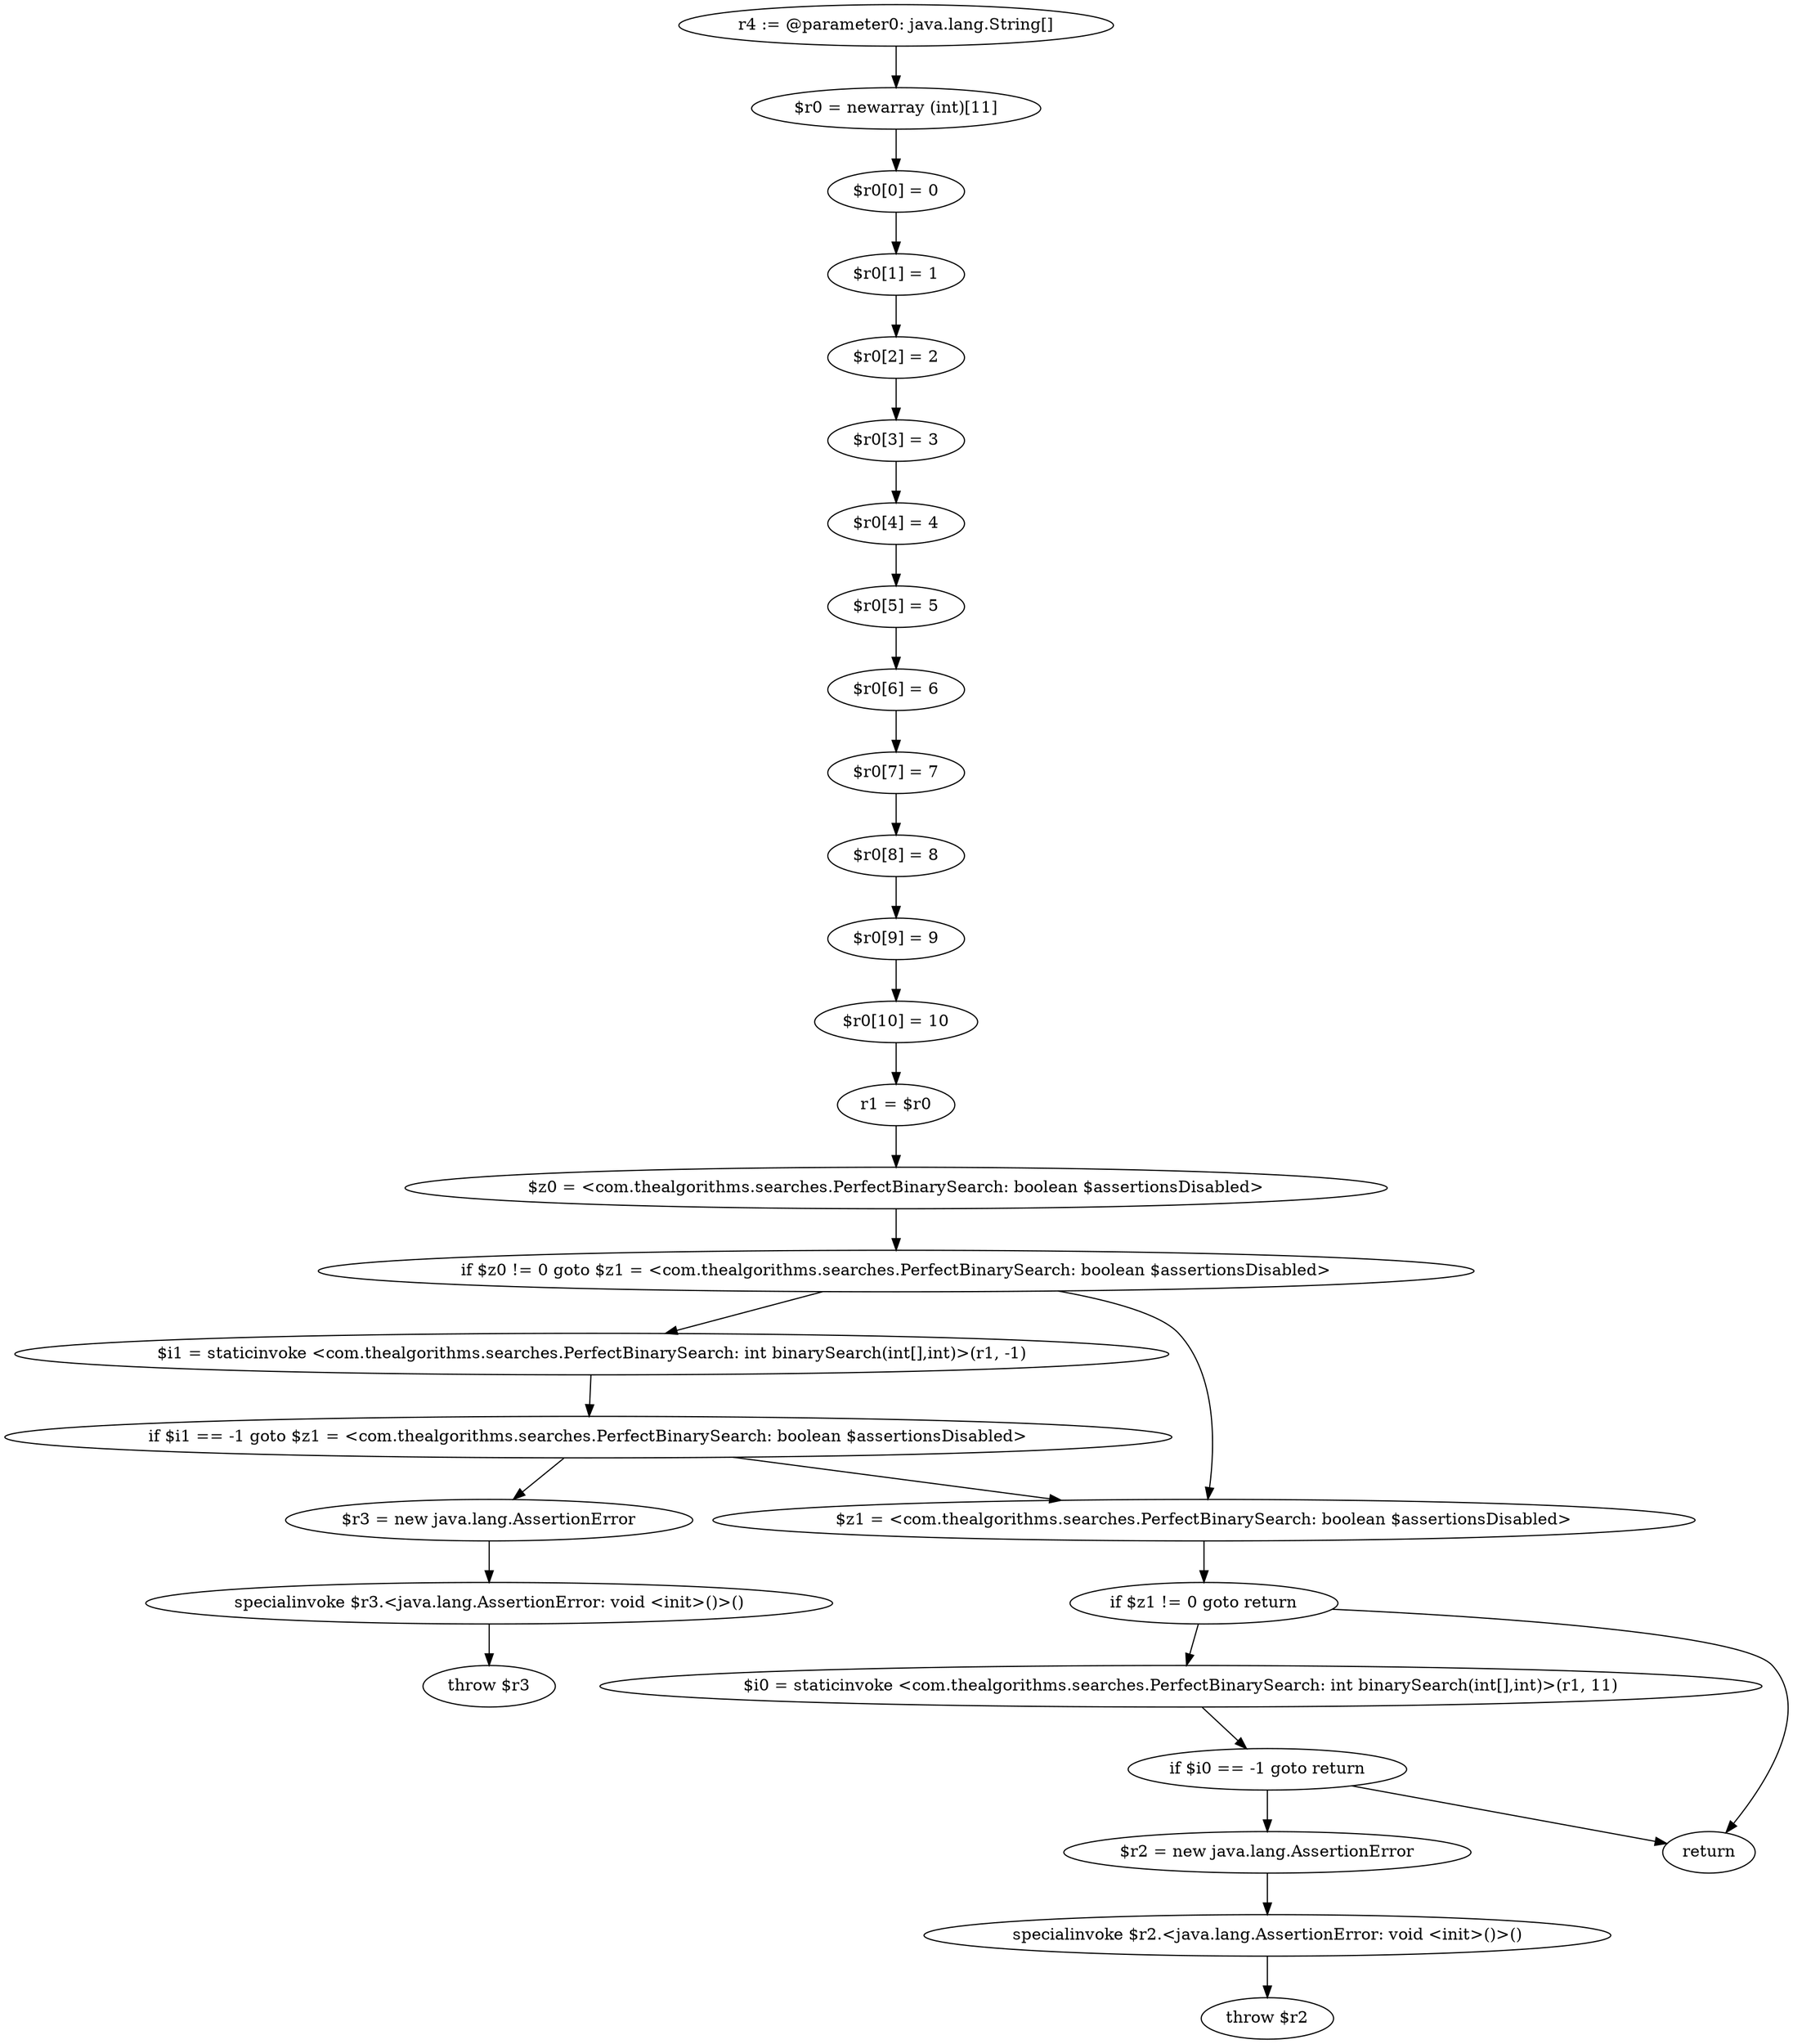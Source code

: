 digraph "unitGraph" {
    "r4 := @parameter0: java.lang.String[]"
    "$r0 = newarray (int)[11]"
    "$r0[0] = 0"
    "$r0[1] = 1"
    "$r0[2] = 2"
    "$r0[3] = 3"
    "$r0[4] = 4"
    "$r0[5] = 5"
    "$r0[6] = 6"
    "$r0[7] = 7"
    "$r0[8] = 8"
    "$r0[9] = 9"
    "$r0[10] = 10"
    "r1 = $r0"
    "$z0 = <com.thealgorithms.searches.PerfectBinarySearch: boolean $assertionsDisabled>"
    "if $z0 != 0 goto $z1 = <com.thealgorithms.searches.PerfectBinarySearch: boolean $assertionsDisabled>"
    "$i1 = staticinvoke <com.thealgorithms.searches.PerfectBinarySearch: int binarySearch(int[],int)>(r1, -1)"
    "if $i1 == -1 goto $z1 = <com.thealgorithms.searches.PerfectBinarySearch: boolean $assertionsDisabled>"
    "$r3 = new java.lang.AssertionError"
    "specialinvoke $r3.<java.lang.AssertionError: void <init>()>()"
    "throw $r3"
    "$z1 = <com.thealgorithms.searches.PerfectBinarySearch: boolean $assertionsDisabled>"
    "if $z1 != 0 goto return"
    "$i0 = staticinvoke <com.thealgorithms.searches.PerfectBinarySearch: int binarySearch(int[],int)>(r1, 11)"
    "if $i0 == -1 goto return"
    "$r2 = new java.lang.AssertionError"
    "specialinvoke $r2.<java.lang.AssertionError: void <init>()>()"
    "throw $r2"
    "return"
    "r4 := @parameter0: java.lang.String[]"->"$r0 = newarray (int)[11]";
    "$r0 = newarray (int)[11]"->"$r0[0] = 0";
    "$r0[0] = 0"->"$r0[1] = 1";
    "$r0[1] = 1"->"$r0[2] = 2";
    "$r0[2] = 2"->"$r0[3] = 3";
    "$r0[3] = 3"->"$r0[4] = 4";
    "$r0[4] = 4"->"$r0[5] = 5";
    "$r0[5] = 5"->"$r0[6] = 6";
    "$r0[6] = 6"->"$r0[7] = 7";
    "$r0[7] = 7"->"$r0[8] = 8";
    "$r0[8] = 8"->"$r0[9] = 9";
    "$r0[9] = 9"->"$r0[10] = 10";
    "$r0[10] = 10"->"r1 = $r0";
    "r1 = $r0"->"$z0 = <com.thealgorithms.searches.PerfectBinarySearch: boolean $assertionsDisabled>";
    "$z0 = <com.thealgorithms.searches.PerfectBinarySearch: boolean $assertionsDisabled>"->"if $z0 != 0 goto $z1 = <com.thealgorithms.searches.PerfectBinarySearch: boolean $assertionsDisabled>";
    "if $z0 != 0 goto $z1 = <com.thealgorithms.searches.PerfectBinarySearch: boolean $assertionsDisabled>"->"$i1 = staticinvoke <com.thealgorithms.searches.PerfectBinarySearch: int binarySearch(int[],int)>(r1, -1)";
    "if $z0 != 0 goto $z1 = <com.thealgorithms.searches.PerfectBinarySearch: boolean $assertionsDisabled>"->"$z1 = <com.thealgorithms.searches.PerfectBinarySearch: boolean $assertionsDisabled>";
    "$i1 = staticinvoke <com.thealgorithms.searches.PerfectBinarySearch: int binarySearch(int[],int)>(r1, -1)"->"if $i1 == -1 goto $z1 = <com.thealgorithms.searches.PerfectBinarySearch: boolean $assertionsDisabled>";
    "if $i1 == -1 goto $z1 = <com.thealgorithms.searches.PerfectBinarySearch: boolean $assertionsDisabled>"->"$r3 = new java.lang.AssertionError";
    "if $i1 == -1 goto $z1 = <com.thealgorithms.searches.PerfectBinarySearch: boolean $assertionsDisabled>"->"$z1 = <com.thealgorithms.searches.PerfectBinarySearch: boolean $assertionsDisabled>";
    "$r3 = new java.lang.AssertionError"->"specialinvoke $r3.<java.lang.AssertionError: void <init>()>()";
    "specialinvoke $r3.<java.lang.AssertionError: void <init>()>()"->"throw $r3";
    "$z1 = <com.thealgorithms.searches.PerfectBinarySearch: boolean $assertionsDisabled>"->"if $z1 != 0 goto return";
    "if $z1 != 0 goto return"->"$i0 = staticinvoke <com.thealgorithms.searches.PerfectBinarySearch: int binarySearch(int[],int)>(r1, 11)";
    "if $z1 != 0 goto return"->"return";
    "$i0 = staticinvoke <com.thealgorithms.searches.PerfectBinarySearch: int binarySearch(int[],int)>(r1, 11)"->"if $i0 == -1 goto return";
    "if $i0 == -1 goto return"->"$r2 = new java.lang.AssertionError";
    "if $i0 == -1 goto return"->"return";
    "$r2 = new java.lang.AssertionError"->"specialinvoke $r2.<java.lang.AssertionError: void <init>()>()";
    "specialinvoke $r2.<java.lang.AssertionError: void <init>()>()"->"throw $r2";
}
